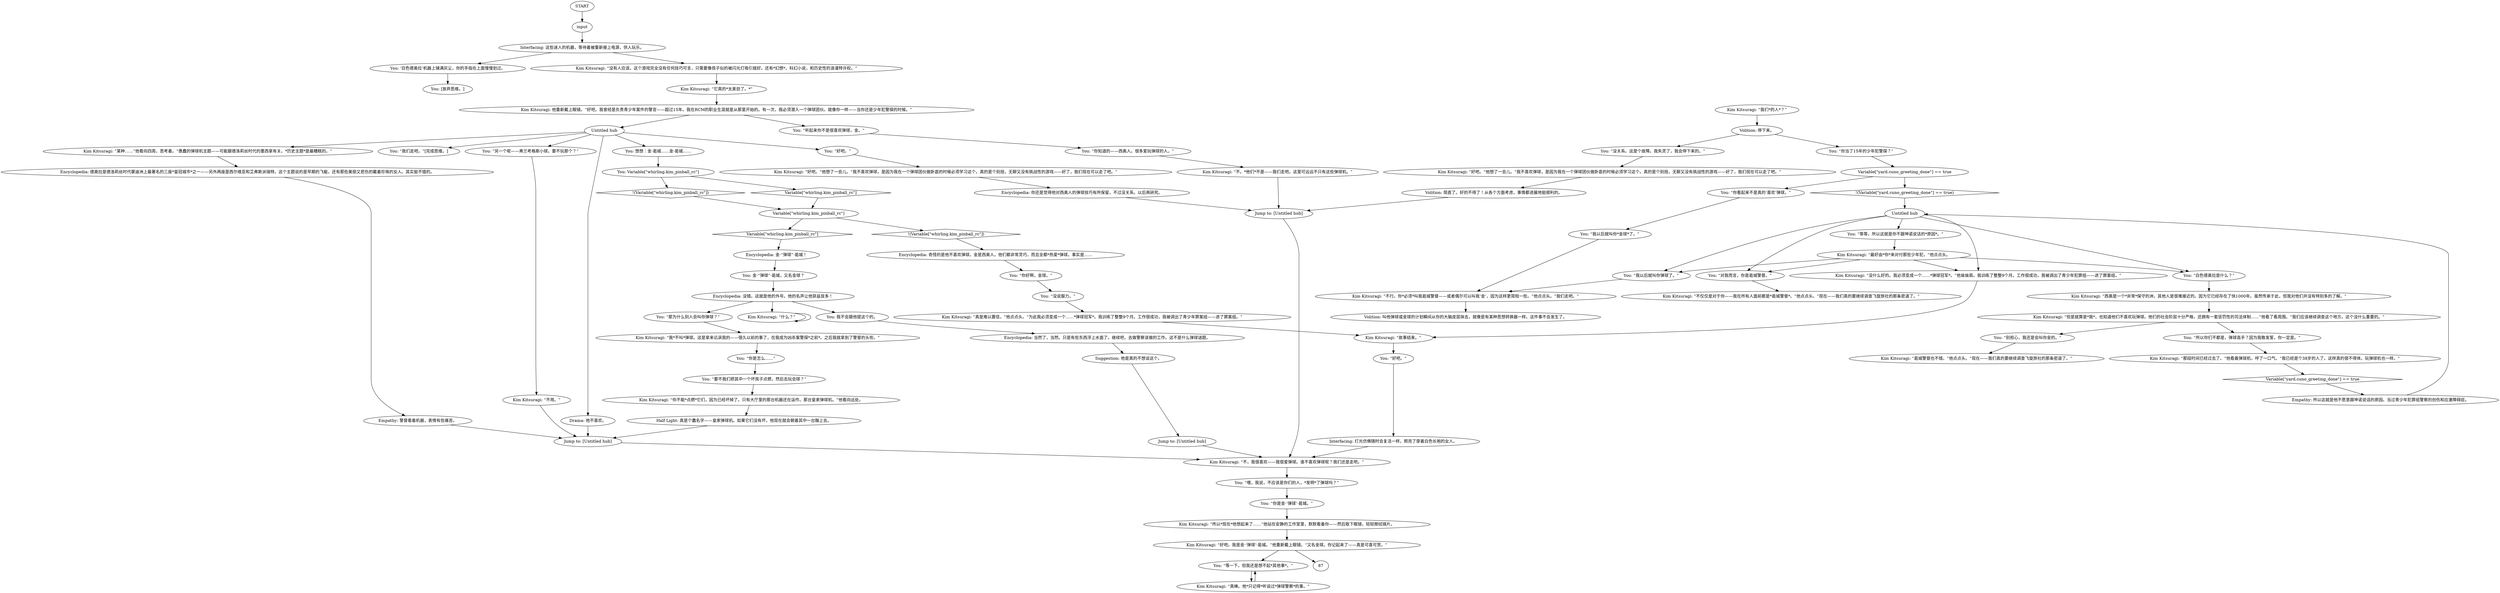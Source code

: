 # WHIRLING F1 ORB / play pinball
# 1. Let's play pinball.
#2. Kim "Pinball" Kitsuragi back story.
# ==================================================
digraph G {
	  0 [label="START"];
	  1 [label="input"];
	  2 [label="You: 金·“弹球”·曷城，又名金球？"];
	  3 [label="You: “你是怎么……”"];
	  4 [label="Encyclopedia: 没错。这就是他的外号。他的名声让他获益良多！"];
	  5 [label="Kim Kitsuragi: “它真的*太差劲了。*”"];
	  6 [label="Kim Kitsuragi: “不仅仅是对于你——我在所有人面前都是*曷城警督*。”他点点头。“现在——我们真的要继续调查飞旋旅社的那条密道了。”"];
	  7 [label="Kim Kitsuragi: “不行。你*必须*叫我曷城警督——或者偶尔可以叫我‘金’，因为这样更简短一些。”他点点头。“我们走吧。”"];
	  8 [label="Volition: 叫他弹球或金球的计划瞬间从你的大脑皮层抹去，就像是有某种思想转换器一样。这件事不会发生了。"];
	  9 [label="You: “我们走吧。”[完成思维。]"];
	  10 [label="Encyclopedia: 当然了，当然。只是有些东西浮上水面了。继续吧，去做警察该做的工作。这不是什么弹球谜题。"];
	  11 [label="You: “我以后就叫你弹球了。”"];
	  12 [label="Kim Kitsuragi: “最好由*你*来对付那些少年犯，”他点点头。"];
	  13 [label="Untitled hub"];
	  14 [label="Kim Kitsuragi: “好吧。”他想了一会儿。“我不喜欢弹球，是因为我在一个弹球团伙做卧底的时候必须学习这个。真的是个别扭，无聊又没有挑战性的游戏——好了，我们现在可以走了吧。”"];
	  15 [label="Encyclopedia: 你还是觉得他对西奥人的弹球技巧有所保留，不过没关系。以后再研究。"];
	  16 [label="Jump to: [Untitled hub]"];
	  17 [label="You: “对我而言，你是曷城警督。”"];
	  18 [label="Interfacing: 这些迷人的机器，等待着被重新接上电源，供人玩乐。"];
	  19 [label="Kim Kitsuragi: “所以*现在*他想起来了……”他站在安静的工作室里，默默看着你——然后取下眼镜，轻轻擦拭镜片。"];
	  20 [label="Kim Kitsuragi: “真棒。他*只记得*听说过*弹球警察*的事。”"];
	  21 [label="You: “等等，所以这就是你不跟坤诺说话的*原因*。”"];
	  22 [label="Encyclopedia: 金·“弹球”·曷城！"];
	  23 [label="Suggestion: 他是真的不想谈这个。"];
	  24 [label="Empathy: 警督看着机器，表情有些痛苦。"];
	  25 [label="Variable[\"whirling.kim_pinball_rc\"]"];
	  26 [label="Variable[\"whirling.kim_pinball_rc\"]", shape=diamond];
	  27 [label="!(Variable[\"whirling.kim_pinball_rc\"])", shape=diamond];
	  28 [label="Volition: 简直了。好的不得了！从各个方面考虑，事情都进展地挺顺利的。"];
	  29 [label="Kim Kitsuragi: “我*不叫*弹球。这是拿来讥讽我的——很久以前的事了，在我成为凶杀案警探*之前*。之后我就拿到了警督的头衔。”"];
	  30 [label="You: “没关系。这是个故障。我失灵了，我会停下来的。”"];
	  31 [label="Kim Kitsuragi: “但是就算是*我*，也知道他们不喜欢玩弹球。他们的社会阶层十分严格，还拥有一套惩罚性的司法体制……”他看了看周围。“我们应该继续调查这个地方。这个没什么重要的。”"];
	  32 [label="Kim Kitsuragi: “好吧。”他想了一会儿。“我不喜欢弹球，是因为我在一个弹球团伙做卧底的时候必须学习这个。真的是个别扭，无聊又没有挑战性的游戏——好了，我们现在可以走了吧。”"];
	  33 [label="You: “所以你们不都是，弹球高手？因为我敢发誓，你一定是。”"];
	  34 [label="You: 我不会跟他提这个的。"];
	  35 [label="Encyclopedia: 德奥拉是德洛莉丝时代蒙迪洲上最著名的三座*皇冠城市*之一——另外两座是西尔维亚和艾弗斯派瑞特。这个主题说的是早期的飞艇，还有那些美丽又悲伤的戴着珍珠的女人。其实挺不错的。"];
	  36 [label="Kim Kitsuragi: “不用。”"];
	  37 [label="Kim Kitsuragi: “你不能*点燃*它们，因为已经坏掉了。只有大厅里的那台机器还在运作。那台皇家弹球机。”他看向远处。"];
	  38 [label="You: 想想：金·曷城……金·曷城……"];
	  39 [label="You: Variable[\"whirling.kim_pinball_rc\"]"];
	  40 [label="Variable[\"whirling.kim_pinball_rc\"]", shape=diamond];
	  41 [label="!(Variable[\"whirling.kim_pinball_rc\"])", shape=diamond];
	  42 [label="Jump to: [Untitled hub]"];
	  43 [label="Kim Kitsuragi: “曷城警督也不错。”他点点头。“现在——我们真的要继续调查飞旋旅社的那条密道了。”"];
	  44 [label="Jump to: [Untitled hub]"];
	  45 [label="Kim Kitsuragi: “好吧。我是金·‘弹球’·曷城。”他重新戴上眼镜。“又名金球。你记起来了——真是可喜可贺。”"];
	  46 [label="Kim Kitsuragi: “故事结束。”"];
	  47 [label="You: “另一个呢——弗兰考格斯小球。要不玩那个？”"];
	  48 [label="Half Light: 真是个蠢名字——皇家弹球机。如果它们没有坏，他现在就会朝着其中一台踹上去。"];
	  49 [label="Encyclopedia: 奇怪的是他不喜欢弹球。金是西奥人。他们都非常灵巧，而且全都*热爱*弹球。事实是……"];
	  50 [label="Volition: 停下来。"];
	  51 [label="Kim Kitsuragi: “真是难以置信，”他点点头。“为此我必须变成一个……*弹球冠军*。我训练了整整9个月。工作很成功，我被调出了青少年罪案组——进了罪案组。”"];
	  52 [label="Empathy: 所以这就是他不愿意跟坤诺说话的原因。当过青少年犯罪组警察的创伤和应激障碍症。"];
	  53 [label="You: ‘白色德奥拉’机器上铺满灰尘，你的手指在上面慢慢划过。"];
	  54 [label="Kim Kitsuragi: “我们*的人*？”"];
	  55 [label="You: “你是金·‘弹球’·曷城。”"];
	  56 [label="Kim Kitsuragi: “什么？”"];
	  57 [label="You: “没说服力。”"];
	  58 [label="Untitled hub"];
	  59 [label="Kim Kitsuragi: “不，我很喜欢——我很爱弹球。谁不喜欢弹球呢？我们还是走吧。”"];
	  60 [label="You: “你知道的——西奥人。很多爱玩弹球的人。”"];
	  61 [label="You: “你当了15年的少年犯警探？”"];
	  62 [label="You: “好吧。”"];
	  63 [label="You: “听起来你不是很喜欢弹球，金。”"];
	  64 [label="You: “好吧。”"];
	  65 [label="You: “别担心，我还是会叫你金的。”"];
	  66 [label="Kim Kitsuragi: “没什么好的。我必须变成一个……*弹球冠军*。”他耸耸肩。我训练了整整9个月。工作很成功，我被调出了青少年犯罪组——进了罪案组。”"];
	  67 [label="Interfacing: 灯光仿佛随时会复活一样，照亮了穿着白色长袍的女人。"];
	  68 [label="You: [放弃思维。]"];
	  69 [label="Kim Kitsuragi: “没有人应该。这个游戏完全没有任何技巧可言，只需要像孩子似的被闪光灯吸引就好。还有*幻想*，科幻小说，和历史性的浪漫特许权。”"];
	  70 [label="You: “我以后就叫你*金球*了。”"];
	  71 [label="You: “白色德奥拉是什么？”"];
	  72 [label="Drama: 他不喜欢。"];
	  73 [label="You: “喂，我说，不应该是你们的人，*发明*了弹球吗？”"];
	  74 [label="You: “你好啊，金球。”"];
	  75 [label="You: “那为什么别人会叫你弹球？”"];
	  76 [label="Kim Kitsuragi: 他重新戴上眼镜。“好吧。我曾经是负责青少年案件的警官——超过15年。我在RCM的职业生涯就是从那里开始的。有一次，我必须潜入一个弹球团伙。就像你一样——当你还是少年犯警探的时候。”"];
	  77 [label="You: “要不我们把其中一个坏孩子点燃，然后去玩会球？”"];
	  78 [label="Kim Kitsuragi: “某种……”他看向四周，思考着。“愚蠢的弹球机主题——可能跟德洛莉丝时代的墨西拿有关。*历史主题*是最糟糕的。”"];
	  79 [label="Kim Kitsuragi: “西奥是一个*非常*保守的洲，其他人是很难接近的。因为它已经存在了快1000年。虽然传承于此，但我对他们并没有特别多的了解。”"];
	  80 [label="Kim Kitsuragi: “不。*他们*不是——我们走吧。这里可远远不只有这些弹球机。”"];
	  81 [label="Kim Kitsuragi: “那段时间已经过去了。”他看着弹球机，呼了一口气。“我已经是个38岁的人了。这样真的很不得体。玩弹球机也一样。”"];
	  82 [label="Variable[\"yard.cuno_greeting_done\"] == true"];
	  83 [label="Variable[\"yard.cuno_greeting_done\"] == true", shape=diamond];
	  84 [label="!(Variable[\"yard.cuno_greeting_done\"] == true)", shape=diamond];
	  85 [label="You: “你看起来不是真的‘喜欢’弹球。”"];
	  86 [label="You: “等一下，但我还是想不起*其他事*。”"];
	  0 -> 1
	  1 -> 18
	  2 -> 4
	  3 -> 77
	  4 -> 56
	  4 -> 34
	  4 -> 75
	  5 -> 76
	  7 -> 8
	  10 -> 23
	  11 -> 7
	  12 -> 17
	  12 -> 66
	  12 -> 11
	  12 -> 71
	  13 -> 66
	  13 -> 71
	  13 -> 11
	  13 -> 17
	  13 -> 21
	  14 -> 15
	  15 -> 42
	  16 -> 59
	  17 -> 6
	  18 -> 69
	  18 -> 53
	  19 -> 45
	  20 -> 86
	  21 -> 12
	  22 -> 2
	  23 -> 16
	  24 -> 44
	  25 -> 26
	  25 -> 27
	  26 -> 22
	  27 -> 49
	  28 -> 42
	  29 -> 3
	  30 -> 32
	  31 -> 65
	  31 -> 33
	  32 -> 28
	  33 -> 81
	  34 -> 10
	  35 -> 24
	  36 -> 44
	  37 -> 48
	  38 -> 39
	  39 -> 40
	  39 -> 41
	  40 -> 25
	  41 -> 25
	  42 -> 59
	  44 -> 59
	  45 -> 86
	  45 -> 87
	  46 -> 62
	  47 -> 36
	  48 -> 44
	  49 -> 74
	  50 -> 61
	  50 -> 30
	  51 -> 46
	  52 -> 13
	  53 -> 68
	  54 -> 50
	  55 -> 19
	  56 -> 56
	  57 -> 51
	  58 -> 64
	  58 -> 38
	  58 -> 72
	  58 -> 9
	  58 -> 78
	  58 -> 47
	  59 -> 73
	  60 -> 80
	  61 -> 82
	  62 -> 67
	  63 -> 60
	  64 -> 14
	  65 -> 43
	  66 -> 46
	  67 -> 59
	  69 -> 5
	  70 -> 7
	  71 -> 79
	  72 -> 44
	  73 -> 55
	  74 -> 57
	  75 -> 29
	  76 -> 58
	  76 -> 63
	  77 -> 37
	  78 -> 35
	  79 -> 31
	  80 -> 42
	  81 -> 83
	  82 -> 84
	  82 -> 85
	  83 -> 52
	  84 -> 13
	  85 -> 70
	  86 -> 20
}


